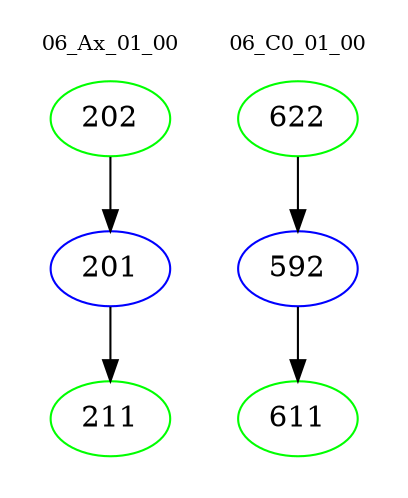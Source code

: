 digraph{
subgraph cluster_0 {
color = white
label = "06_Ax_01_00";
fontsize=10;
T0_202 [label="202", color="green"]
T0_202 -> T0_201 [color="black"]
T0_201 [label="201", color="blue"]
T0_201 -> T0_211 [color="black"]
T0_211 [label="211", color="green"]
}
subgraph cluster_1 {
color = white
label = "06_C0_01_00";
fontsize=10;
T1_622 [label="622", color="green"]
T1_622 -> T1_592 [color="black"]
T1_592 [label="592", color="blue"]
T1_592 -> T1_611 [color="black"]
T1_611 [label="611", color="green"]
}
}
